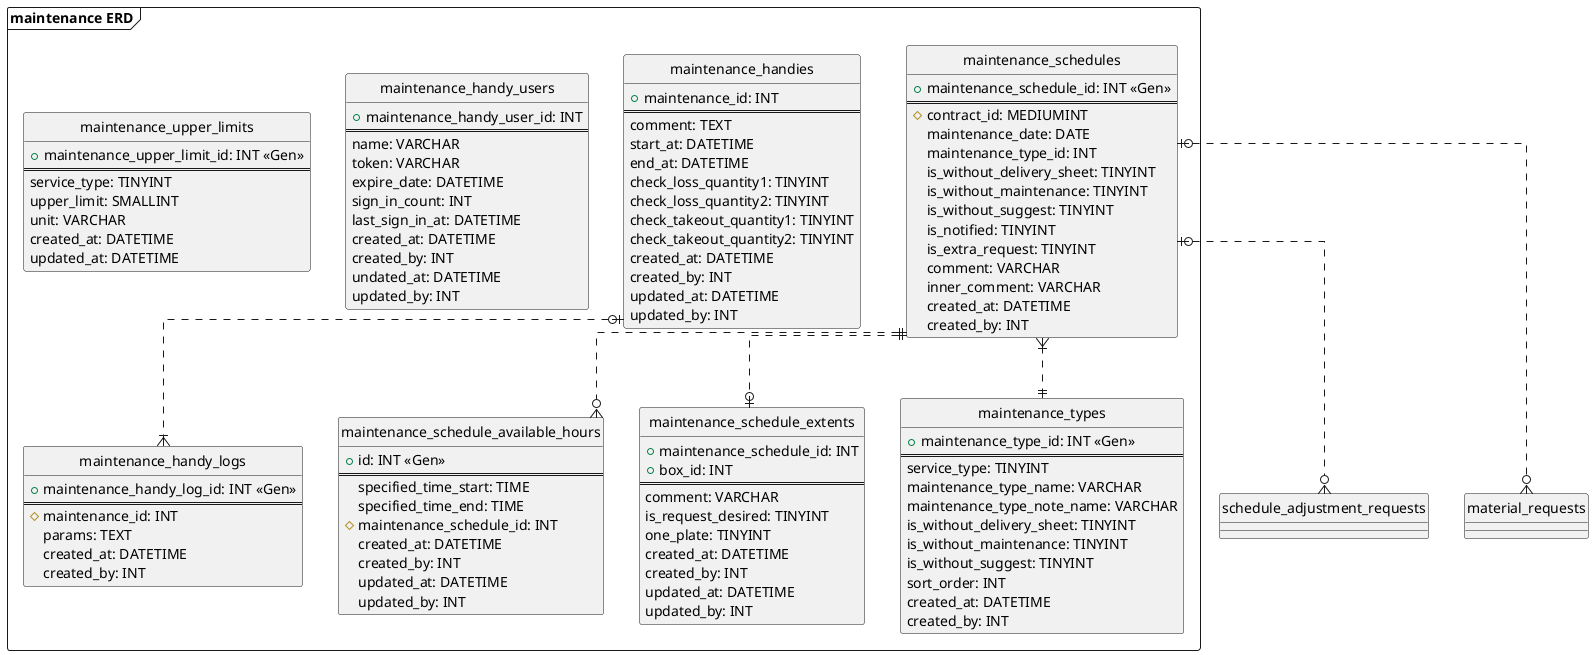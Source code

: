 @startuml

' hide the spot
hide circle

' avoid problems with angled crows feet
skinparam linetype ortho

frame "maintenance ERD" {
  entity "maintenance_schedules" {
    + maintenance_schedule_id: INT <<Gen>>
    ==
    # contract_id: MEDIUMINT
    maintenance_date: DATE
    maintenance_type_id: INT
    is_without_delivery_sheet: TINYINT
    is_without_maintenance: TINYINT
    is_without_suggest: TINYINT
    is_notified: TINYINT
    is_extra_request: TINYINT
    comment: VARCHAR
    inner_comment: VARCHAR
    created_at: DATETIME
    created_by: INT
  }
  entity "maintenance_schedule_available_hours" {
    + id: INT <<Gen>>
    ==
    specified_time_start: TIME
    specified_time_end: TIME
    # maintenance_schedule_id: INT
    created_at: DATETIME
    created_by: INT
    updated_at: DATETIME
    updated_by: INT
  }
  entity "maintenance_schedule_extents" {
    + maintenance_schedule_id: INT
    + box_id: INT
    ==
    comment: VARCHAR
    is_request_desired: TINYINT
    one_plate: TINYINT
    created_at: DATETIME
    created_by: INT
    updated_at: DATETIME
    updated_by: INT
  }
  entity "maintenance_handies" {
    + maintenance_id: INT
    ==
    comment: TEXT
    start_at: DATETIME
    end_at: DATETIME
    check_loss_quantity1: TINYINT
    check_loss_quantity2: TINYINT
    check_takeout_quantity1: TINYINT
    check_takeout_quantity2: TINYINT
    created_at: DATETIME
    created_by: INT
    updated_at: DATETIME
    updated_by: INT
  }
  entity "maintenance_handy_logs" {
    + maintenance_handy_log_id: INT <<Gen>>
    ==
    # maintenance_id: INT
    params: TEXT
    created_at: DATETIME
    created_by: INT
  }
  entity "maintenance_handy_users" {
    + maintenance_handy_user_id: INT
    ==
    name: VARCHAR
    token: VARCHAR
    expire_date: DATETIME
    sign_in_count: INT
    last_sign_in_at: DATETIME
    created_at: DATETIME
    created_by: INT
    undated_at: DATETIME
    updated_by: INT
  }
  entity "maintenance_types" {
    + maintenance_type_id: INT <<Gen>>
    ==
    service_type: TINYINT
    maintenance_type_name: VARCHAR
    maintenance_type_note_name: VARCHAR
    is_without_delivery_sheet: TINYINT
    is_without_maintenance: TINYINT
    is_without_suggest: TINYINT
    sort_order: INT
    created_at: DATETIME
    created_by: INT
  }
  entity "maintenance_upper_limits" {
    + maintenance_upper_limit_id: INT <<Gen>>
    ==
    service_type: TINYINT
    upper_limit: SMALLINT
    unit: VARCHAR
    created_at: DATETIME
    updated_at: DATETIME
  }
  maintenance_schedules ||..o{ maintenance_schedule_available_hours
  maintenance_schedules ||..o| maintenance_schedule_extents
  maintenance_schedules }|..|| maintenance_types
  maintenance_handies |o..|{ maintenance_handy_logs
}
maintenance_schedules |o..o{ schedule_adjustment_requests
maintenance_schedules |o..o{ material_requests

@enduml
